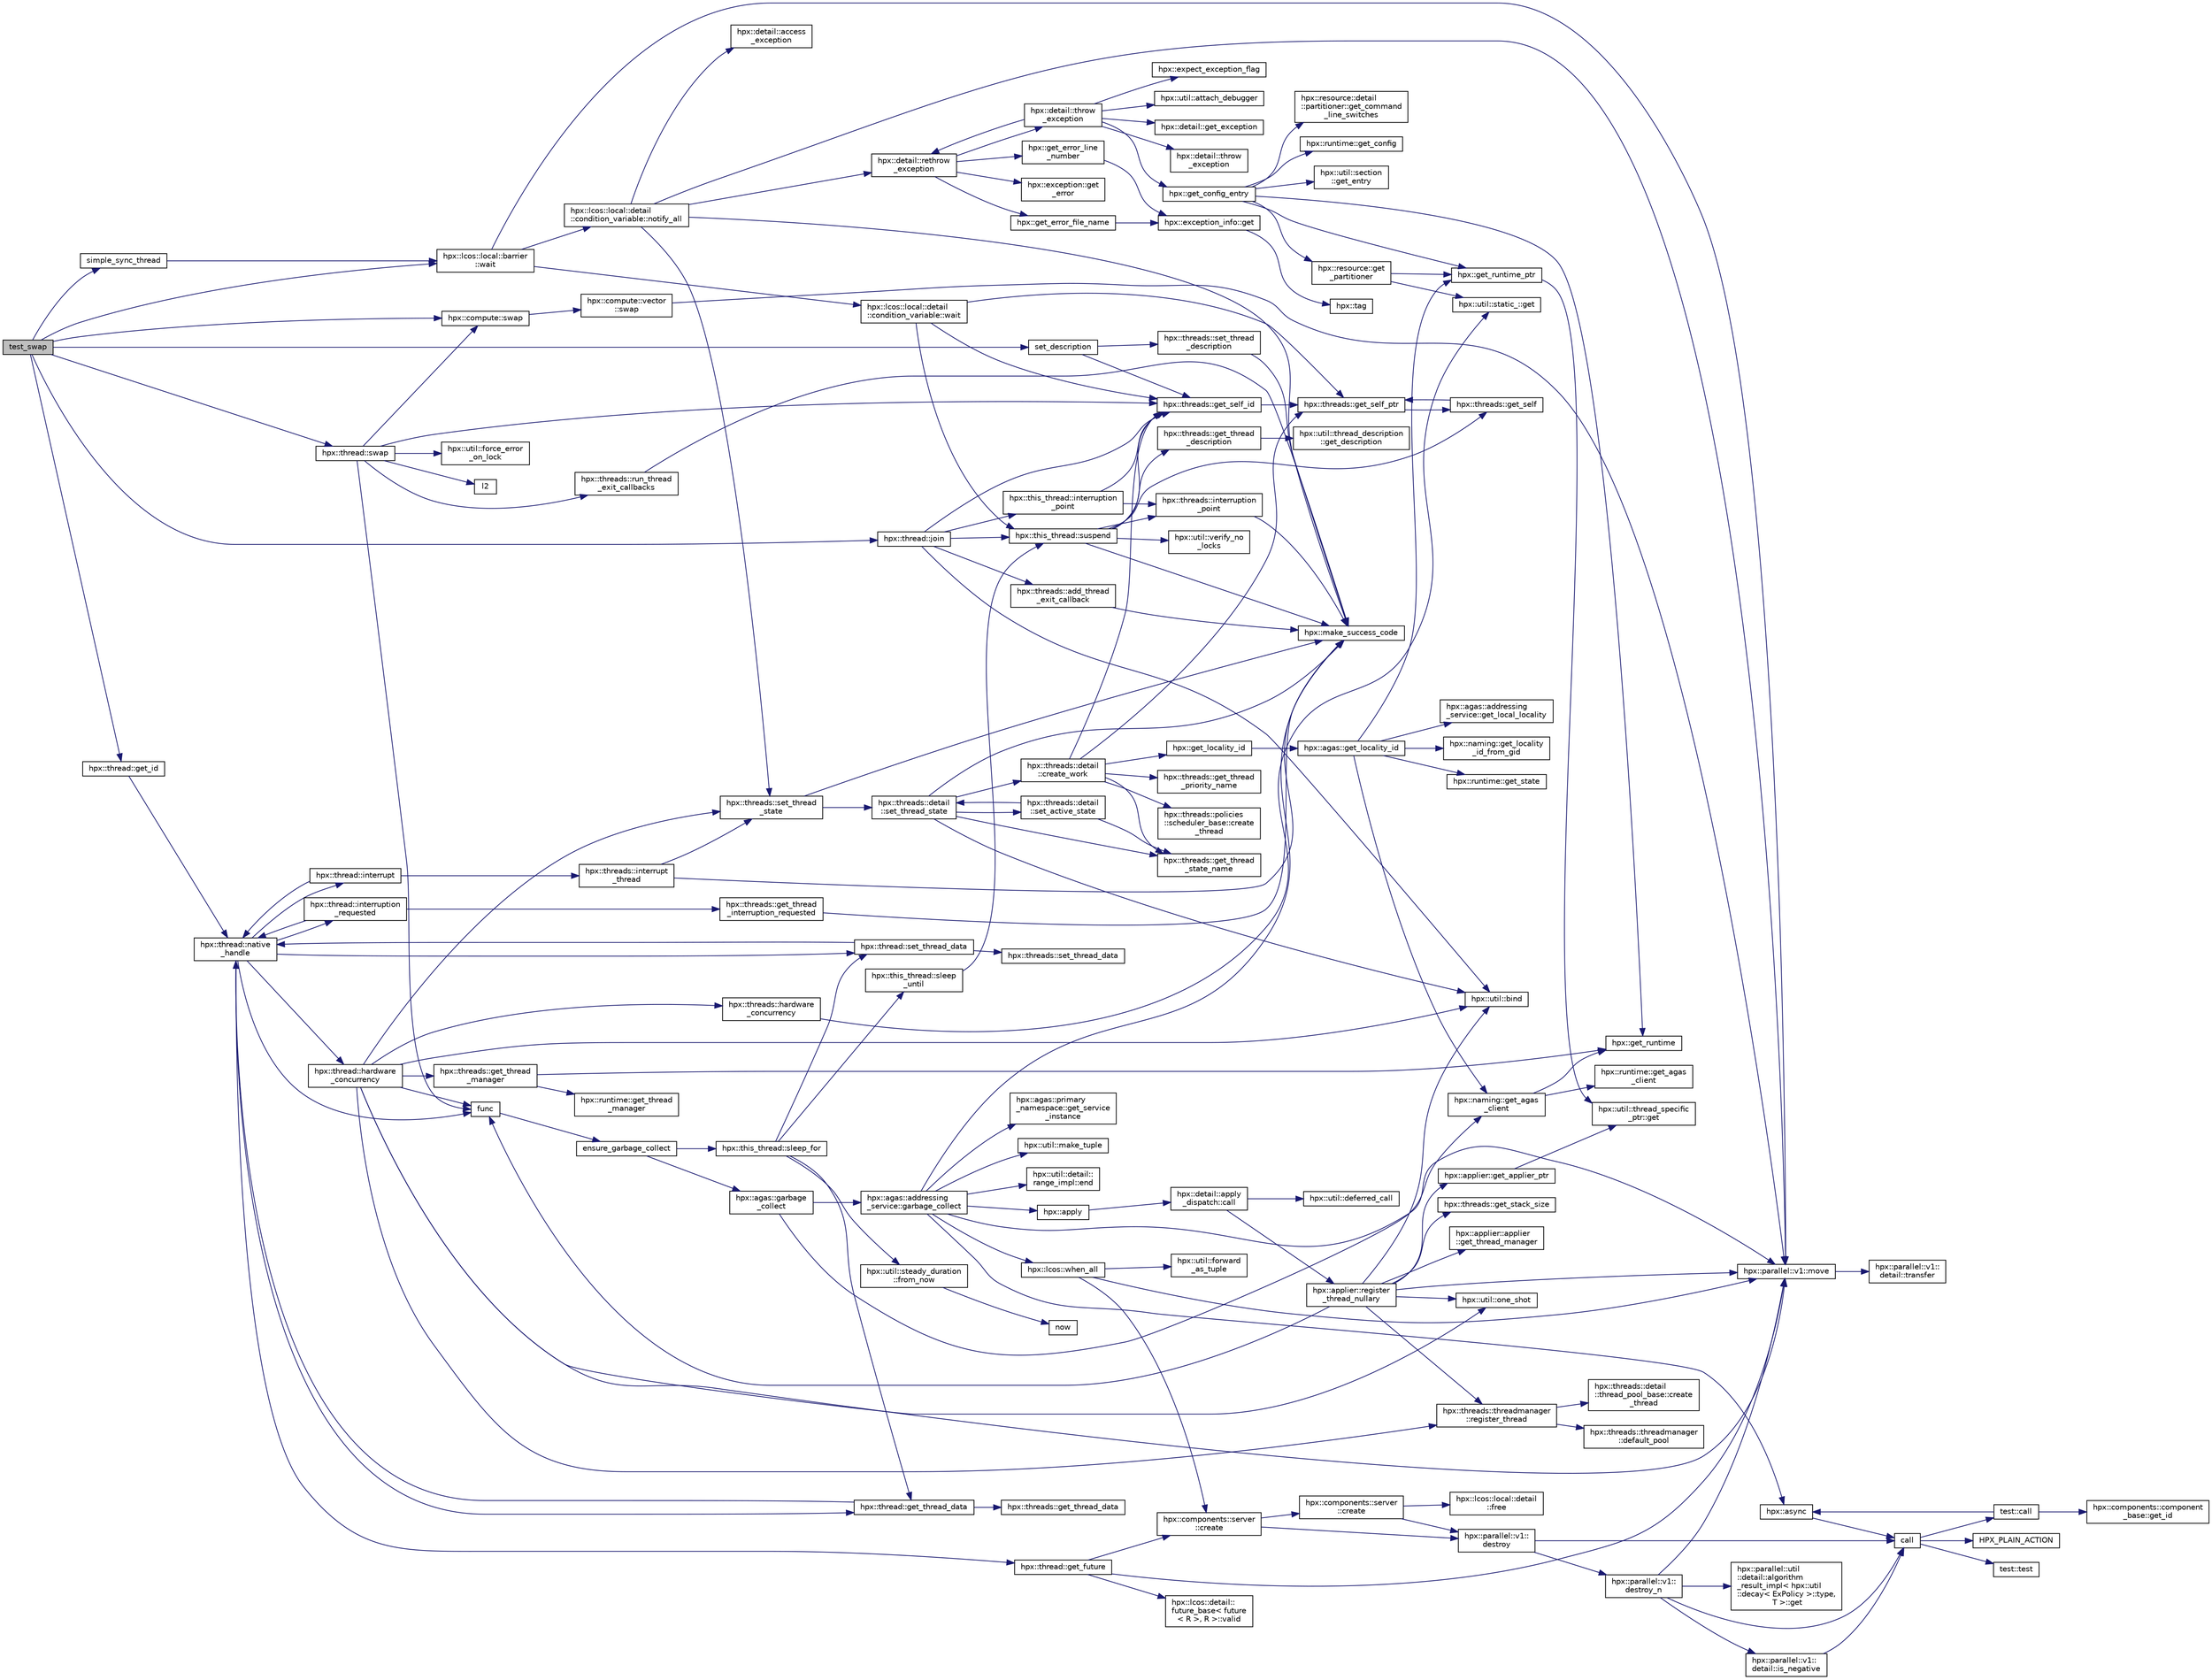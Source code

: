 digraph "test_swap"
{
  edge [fontname="Helvetica",fontsize="10",labelfontname="Helvetica",labelfontsize="10"];
  node [fontname="Helvetica",fontsize="10",shape=record];
  rankdir="LR";
  Node771 [label="test_swap",height=0.2,width=0.4,color="black", fillcolor="grey75", style="filled", fontcolor="black"];
  Node771 -> Node772 [color="midnightblue",fontsize="10",style="solid",fontname="Helvetica"];
  Node772 [label="set_description",height=0.2,width=0.4,color="black", fillcolor="white", style="filled",URL="$d0/d4e/tests_2unit_2threads_2thread_8cpp.html#ad088cfa05bdce71e9521b6792d25c9bb"];
  Node772 -> Node773 [color="midnightblue",fontsize="10",style="solid",fontname="Helvetica"];
  Node773 [label="hpx::threads::set_thread\l_description",height=0.2,width=0.4,color="black", fillcolor="white", style="filled",URL="$d7/d28/namespacehpx_1_1threads.html#a55d8618440b2770d27c9a3b0409cc458"];
  Node773 -> Node774 [color="midnightblue",fontsize="10",style="solid",fontname="Helvetica"];
  Node774 [label="hpx::make_success_code",height=0.2,width=0.4,color="black", fillcolor="white", style="filled",URL="$d8/d83/namespacehpx.html#a0e8512a8f49e2a6c8185061181419d8f",tooltip="Returns error_code(hpx::success, \"success\", mode). "];
  Node772 -> Node775 [color="midnightblue",fontsize="10",style="solid",fontname="Helvetica"];
  Node775 [label="hpx::threads::get_self_id",height=0.2,width=0.4,color="black", fillcolor="white", style="filled",URL="$d7/d28/namespacehpx_1_1threads.html#afafe0f900b9fac3d4ed3c747625c1cfe"];
  Node775 -> Node776 [color="midnightblue",fontsize="10",style="solid",fontname="Helvetica"];
  Node776 [label="hpx::threads::get_self_ptr",height=0.2,width=0.4,color="black", fillcolor="white", style="filled",URL="$d7/d28/namespacehpx_1_1threads.html#a22877ae347ad884cde3a51397dad6c53"];
  Node776 -> Node777 [color="midnightblue",fontsize="10",style="solid",fontname="Helvetica"];
  Node777 [label="hpx::threads::get_self",height=0.2,width=0.4,color="black", fillcolor="white", style="filled",URL="$d7/d28/namespacehpx_1_1threads.html#a07daf4d6d29233f20d66d41ab7b5b8e8"];
  Node777 -> Node776 [color="midnightblue",fontsize="10",style="solid",fontname="Helvetica"];
  Node771 -> Node778 [color="midnightblue",fontsize="10",style="solid",fontname="Helvetica"];
  Node778 [label="simple_sync_thread",height=0.2,width=0.4,color="black", fillcolor="white", style="filled",URL="$d0/d4e/tests_2unit_2threads_2thread_8cpp.html#aafe091deb4ce014ec0d8354ca4219cb3"];
  Node778 -> Node779 [color="midnightblue",fontsize="10",style="solid",fontname="Helvetica"];
  Node779 [label="hpx::lcos::local::barrier\l::wait",height=0.2,width=0.4,color="black", fillcolor="white", style="filled",URL="$da/d43/classhpx_1_1lcos_1_1local_1_1barrier.html#ae3374c182ffd12c9975963139b6f9255"];
  Node779 -> Node780 [color="midnightblue",fontsize="10",style="solid",fontname="Helvetica"];
  Node780 [label="hpx::lcos::local::detail\l::condition_variable::wait",height=0.2,width=0.4,color="black", fillcolor="white", style="filled",URL="$d2/d39/classhpx_1_1lcos_1_1local_1_1detail_1_1condition__variable.html#a50fcaaece7968ab37d3f2e8771afabf9"];
  Node780 -> Node776 [color="midnightblue",fontsize="10",style="solid",fontname="Helvetica"];
  Node780 -> Node775 [color="midnightblue",fontsize="10",style="solid",fontname="Helvetica"];
  Node780 -> Node781 [color="midnightblue",fontsize="10",style="solid",fontname="Helvetica"];
  Node781 [label="hpx::this_thread::suspend",height=0.2,width=0.4,color="black", fillcolor="white", style="filled",URL="$d9/d52/namespacehpx_1_1this__thread.html#aca220026fb3014c0881d129fe31c0073"];
  Node781 -> Node777 [color="midnightblue",fontsize="10",style="solid",fontname="Helvetica"];
  Node781 -> Node775 [color="midnightblue",fontsize="10",style="solid",fontname="Helvetica"];
  Node781 -> Node782 [color="midnightblue",fontsize="10",style="solid",fontname="Helvetica"];
  Node782 [label="hpx::threads::interruption\l_point",height=0.2,width=0.4,color="black", fillcolor="white", style="filled",URL="$d7/d28/namespacehpx_1_1threads.html#ada6ec56a12b050707311d8c628089059"];
  Node782 -> Node774 [color="midnightblue",fontsize="10",style="solid",fontname="Helvetica"];
  Node781 -> Node783 [color="midnightblue",fontsize="10",style="solid",fontname="Helvetica"];
  Node783 [label="hpx::util::verify_no\l_locks",height=0.2,width=0.4,color="black", fillcolor="white", style="filled",URL="$df/dad/namespacehpx_1_1util.html#ae0e1837ee6f09b79b26c2e788d2e9fc9"];
  Node781 -> Node784 [color="midnightblue",fontsize="10",style="solid",fontname="Helvetica"];
  Node784 [label="hpx::threads::get_thread\l_description",height=0.2,width=0.4,color="black", fillcolor="white", style="filled",URL="$d7/d28/namespacehpx_1_1threads.html#a42fc18a7a680f4e8bc633a4b4c956701"];
  Node784 -> Node785 [color="midnightblue",fontsize="10",style="solid",fontname="Helvetica"];
  Node785 [label="hpx::util::thread_description\l::get_description",height=0.2,width=0.4,color="black", fillcolor="white", style="filled",URL="$df/d9e/structhpx_1_1util_1_1thread__description.html#a8c834e14eca6eb228188022577f9f952"];
  Node781 -> Node774 [color="midnightblue",fontsize="10",style="solid",fontname="Helvetica"];
  Node779 -> Node786 [color="midnightblue",fontsize="10",style="solid",fontname="Helvetica"];
  Node786 [label="hpx::lcos::local::detail\l::condition_variable::notify_all",height=0.2,width=0.4,color="black", fillcolor="white", style="filled",URL="$d2/d39/classhpx_1_1lcos_1_1local_1_1detail_1_1condition__variable.html#adb0b4abe6f75aa3fad397b6a556ff1ae"];
  Node786 -> Node787 [color="midnightblue",fontsize="10",style="solid",fontname="Helvetica"];
  Node787 [label="hpx::threads::set_thread\l_state",height=0.2,width=0.4,color="black", fillcolor="white", style="filled",URL="$d7/d28/namespacehpx_1_1threads.html#ac0690ad16ad778bcc79dcd727cc33025",tooltip="Set the thread state of the thread referenced by the thread_id id. "];
  Node787 -> Node774 [color="midnightblue",fontsize="10",style="solid",fontname="Helvetica"];
  Node787 -> Node788 [color="midnightblue",fontsize="10",style="solid",fontname="Helvetica"];
  Node788 [label="hpx::threads::detail\l::set_thread_state",height=0.2,width=0.4,color="black", fillcolor="white", style="filled",URL="$d2/dd1/namespacehpx_1_1threads_1_1detail.html#af85ddc854c4a149bf1738eb1b111b9ab"];
  Node788 -> Node789 [color="midnightblue",fontsize="10",style="solid",fontname="Helvetica"];
  Node789 [label="hpx::threads::get_thread\l_state_name",height=0.2,width=0.4,color="black", fillcolor="white", style="filled",URL="$d7/d28/namespacehpx_1_1threads.html#a26f91ea8d2195f165c033241c5cd11db"];
  Node788 -> Node774 [color="midnightblue",fontsize="10",style="solid",fontname="Helvetica"];
  Node788 -> Node790 [color="midnightblue",fontsize="10",style="solid",fontname="Helvetica"];
  Node790 [label="hpx::util::bind",height=0.2,width=0.4,color="black", fillcolor="white", style="filled",URL="$df/dad/namespacehpx_1_1util.html#ad844caedf82a0173d6909d910c3e48c6"];
  Node788 -> Node791 [color="midnightblue",fontsize="10",style="solid",fontname="Helvetica"];
  Node791 [label="hpx::threads::detail\l::set_active_state",height=0.2,width=0.4,color="black", fillcolor="white", style="filled",URL="$d2/dd1/namespacehpx_1_1threads_1_1detail.html#a45884a5bf04ad66a4f259231a3947e76"];
  Node791 -> Node789 [color="midnightblue",fontsize="10",style="solid",fontname="Helvetica"];
  Node791 -> Node788 [color="midnightblue",fontsize="10",style="solid",fontname="Helvetica"];
  Node788 -> Node792 [color="midnightblue",fontsize="10",style="solid",fontname="Helvetica"];
  Node792 [label="hpx::threads::detail\l::create_work",height=0.2,width=0.4,color="black", fillcolor="white", style="filled",URL="$d2/dd1/namespacehpx_1_1threads_1_1detail.html#ae22384a3c1b1a1940032fad068fb54b1"];
  Node792 -> Node789 [color="midnightblue",fontsize="10",style="solid",fontname="Helvetica"];
  Node792 -> Node793 [color="midnightblue",fontsize="10",style="solid",fontname="Helvetica"];
  Node793 [label="hpx::threads::get_thread\l_priority_name",height=0.2,width=0.4,color="black", fillcolor="white", style="filled",URL="$d7/d28/namespacehpx_1_1threads.html#a9c6b2fec0c1cf5b06ff83ce756ca6d42"];
  Node792 -> Node776 [color="midnightblue",fontsize="10",style="solid",fontname="Helvetica"];
  Node792 -> Node775 [color="midnightblue",fontsize="10",style="solid",fontname="Helvetica"];
  Node792 -> Node794 [color="midnightblue",fontsize="10",style="solid",fontname="Helvetica"];
  Node794 [label="hpx::get_locality_id",height=0.2,width=0.4,color="black", fillcolor="white", style="filled",URL="$d8/d83/namespacehpx.html#a158d7c54a657bb364c1704033010697b",tooltip="Return the number of the locality this function is being called from. "];
  Node794 -> Node795 [color="midnightblue",fontsize="10",style="solid",fontname="Helvetica"];
  Node795 [label="hpx::agas::get_locality_id",height=0.2,width=0.4,color="black", fillcolor="white", style="filled",URL="$dc/d54/namespacehpx_1_1agas.html#a491cc2ddecdf0f1a9129900caa6a4d3e"];
  Node795 -> Node796 [color="midnightblue",fontsize="10",style="solid",fontname="Helvetica"];
  Node796 [label="hpx::get_runtime_ptr",height=0.2,width=0.4,color="black", fillcolor="white", style="filled",URL="$d8/d83/namespacehpx.html#af29daf2bb3e01b4d6495a1742b6cce64"];
  Node796 -> Node797 [color="midnightblue",fontsize="10",style="solid",fontname="Helvetica"];
  Node797 [label="hpx::util::thread_specific\l_ptr::get",height=0.2,width=0.4,color="black", fillcolor="white", style="filled",URL="$d4/d4c/structhpx_1_1util_1_1thread__specific__ptr.html#a3b27d8520710478aa41d1f74206bdba9"];
  Node795 -> Node798 [color="midnightblue",fontsize="10",style="solid",fontname="Helvetica"];
  Node798 [label="hpx::runtime::get_state",height=0.2,width=0.4,color="black", fillcolor="white", style="filled",URL="$d0/d7b/classhpx_1_1runtime.html#ab405f80e060dac95d624520f38b0524c"];
  Node795 -> Node799 [color="midnightblue",fontsize="10",style="solid",fontname="Helvetica"];
  Node799 [label="hpx::naming::get_agas\l_client",height=0.2,width=0.4,color="black", fillcolor="white", style="filled",URL="$d4/dc9/namespacehpx_1_1naming.html#a0408fffd5d34b620712a801b0ae3b032"];
  Node799 -> Node800 [color="midnightblue",fontsize="10",style="solid",fontname="Helvetica"];
  Node800 [label="hpx::get_runtime",height=0.2,width=0.4,color="black", fillcolor="white", style="filled",URL="$d8/d83/namespacehpx.html#aef902cc6c7dd3b9fbadf34d1e850a070"];
  Node799 -> Node801 [color="midnightblue",fontsize="10",style="solid",fontname="Helvetica"];
  Node801 [label="hpx::runtime::get_agas\l_client",height=0.2,width=0.4,color="black", fillcolor="white", style="filled",URL="$d0/d7b/classhpx_1_1runtime.html#aeb5dddd30d6b9861669af8ad44d1a96a"];
  Node795 -> Node802 [color="midnightblue",fontsize="10",style="solid",fontname="Helvetica"];
  Node802 [label="hpx::agas::addressing\l_service::get_local_locality",height=0.2,width=0.4,color="black", fillcolor="white", style="filled",URL="$db/d58/structhpx_1_1agas_1_1addressing__service.html#ab52c19a37c2a7a006c6c15f90ad0539c"];
  Node795 -> Node803 [color="midnightblue",fontsize="10",style="solid",fontname="Helvetica"];
  Node803 [label="hpx::naming::get_locality\l_id_from_gid",height=0.2,width=0.4,color="black", fillcolor="white", style="filled",URL="$d4/dc9/namespacehpx_1_1naming.html#a7fd43037784560bd04fda9b49e33529f"];
  Node792 -> Node804 [color="midnightblue",fontsize="10",style="solid",fontname="Helvetica"];
  Node804 [label="hpx::threads::policies\l::scheduler_base::create\l_thread",height=0.2,width=0.4,color="black", fillcolor="white", style="filled",URL="$dd/d7e/structhpx_1_1threads_1_1policies_1_1scheduler__base.html#ad3b05cd7f363cc8e8410ce368c3794e0"];
  Node786 -> Node805 [color="midnightblue",fontsize="10",style="solid",fontname="Helvetica"];
  Node805 [label="hpx::parallel::v1::move",height=0.2,width=0.4,color="black", fillcolor="white", style="filled",URL="$db/db9/namespacehpx_1_1parallel_1_1v1.html#aa7c4ede081ce786c9d1eb1adff495cfc"];
  Node805 -> Node806 [color="midnightblue",fontsize="10",style="solid",fontname="Helvetica"];
  Node806 [label="hpx::parallel::v1::\ldetail::transfer",height=0.2,width=0.4,color="black", fillcolor="white", style="filled",URL="$d2/ddd/namespacehpx_1_1parallel_1_1v1_1_1detail.html#ab1b56a05e1885ca7cc7ffa1804dd2f3c"];
  Node786 -> Node807 [color="midnightblue",fontsize="10",style="solid",fontname="Helvetica"];
  Node807 [label="hpx::detail::rethrow\l_exception",height=0.2,width=0.4,color="black", fillcolor="white", style="filled",URL="$d5/dbe/namespacehpx_1_1detail.html#aee8c9834a58f5c303ab3458b3b47d557"];
  Node807 -> Node808 [color="midnightblue",fontsize="10",style="solid",fontname="Helvetica"];
  Node808 [label="hpx::detail::throw\l_exception",height=0.2,width=0.4,color="black", fillcolor="white", style="filled",URL="$d5/dbe/namespacehpx_1_1detail.html#a6366f24c7da7fddd56679cb4f108689d"];
  Node808 -> Node809 [color="midnightblue",fontsize="10",style="solid",fontname="Helvetica"];
  Node809 [label="hpx::expect_exception_flag",height=0.2,width=0.4,color="black", fillcolor="white", style="filled",URL="$d8/d83/namespacehpx.html#ab67c753a0a830fd90332e88a18377f90"];
  Node808 -> Node810 [color="midnightblue",fontsize="10",style="solid",fontname="Helvetica"];
  Node810 [label="hpx::get_config_entry",height=0.2,width=0.4,color="black", fillcolor="white", style="filled",URL="$d8/d83/namespacehpx.html#a097240e6744bc8905f708932da401835",tooltip="Retrieve the string value of a configuration entry given by key. "];
  Node810 -> Node796 [color="midnightblue",fontsize="10",style="solid",fontname="Helvetica"];
  Node810 -> Node800 [color="midnightblue",fontsize="10",style="solid",fontname="Helvetica"];
  Node810 -> Node811 [color="midnightblue",fontsize="10",style="solid",fontname="Helvetica"];
  Node811 [label="hpx::runtime::get_config",height=0.2,width=0.4,color="black", fillcolor="white", style="filled",URL="$d0/d7b/classhpx_1_1runtime.html#a0bfe0241e54b1fe1dd4ec181d944de43",tooltip="access configuration information "];
  Node810 -> Node812 [color="midnightblue",fontsize="10",style="solid",fontname="Helvetica"];
  Node812 [label="hpx::util::section\l::get_entry",height=0.2,width=0.4,color="black", fillcolor="white", style="filled",URL="$dd/de4/classhpx_1_1util_1_1section.html#a02ac2ca2a4490347405dec03df46af88"];
  Node810 -> Node813 [color="midnightblue",fontsize="10",style="solid",fontname="Helvetica"];
  Node813 [label="hpx::resource::get\l_partitioner",height=0.2,width=0.4,color="black", fillcolor="white", style="filled",URL="$dd/da5/namespacehpx_1_1resource.html#af91354c369d9a22a00581d6b6da7d0ee"];
  Node813 -> Node814 [color="midnightblue",fontsize="10",style="solid",fontname="Helvetica"];
  Node814 [label="hpx::util::static_::get",height=0.2,width=0.4,color="black", fillcolor="white", style="filled",URL="$d3/dbb/structhpx_1_1util_1_1static__.html#a2967c633948a3bf17a3b5405ef5a8318"];
  Node813 -> Node796 [color="midnightblue",fontsize="10",style="solid",fontname="Helvetica"];
  Node810 -> Node815 [color="midnightblue",fontsize="10",style="solid",fontname="Helvetica"];
  Node815 [label="hpx::resource::detail\l::partitioner::get_command\l_line_switches",height=0.2,width=0.4,color="black", fillcolor="white", style="filled",URL="$d0/dab/classhpx_1_1resource_1_1detail_1_1partitioner.html#a16fe01dd59b2c89bd556788b5713522e"];
  Node808 -> Node816 [color="midnightblue",fontsize="10",style="solid",fontname="Helvetica"];
  Node816 [label="hpx::util::attach_debugger",height=0.2,width=0.4,color="black", fillcolor="white", style="filled",URL="$df/dad/namespacehpx_1_1util.html#a4d53a5f5c04d022a87d71b19af5d14f3"];
  Node808 -> Node807 [color="midnightblue",fontsize="10",style="solid",fontname="Helvetica"];
  Node808 -> Node817 [color="midnightblue",fontsize="10",style="solid",fontname="Helvetica"];
  Node817 [label="hpx::detail::get_exception",height=0.2,width=0.4,color="black", fillcolor="white", style="filled",URL="$d5/dbe/namespacehpx_1_1detail.html#aeddff6225bf1465af33dd657d550796b"];
  Node808 -> Node818 [color="midnightblue",fontsize="10",style="solid",fontname="Helvetica"];
  Node818 [label="hpx::detail::throw\l_exception",height=0.2,width=0.4,color="black", fillcolor="white", style="filled",URL="$d5/dbe/namespacehpx_1_1detail.html#a2ae7ed92c53dbd2adaa2ae33d3433370"];
  Node807 -> Node819 [color="midnightblue",fontsize="10",style="solid",fontname="Helvetica"];
  Node819 [label="hpx::exception::get\l_error",height=0.2,width=0.4,color="black", fillcolor="white", style="filled",URL="$de/d25/classhpx_1_1exception.html#a427fc21f422d4a796cf7e8f7b74c1fe1"];
  Node807 -> Node820 [color="midnightblue",fontsize="10",style="solid",fontname="Helvetica"];
  Node820 [label="hpx::get_error_file_name",height=0.2,width=0.4,color="black", fillcolor="white", style="filled",URL="$d8/d83/namespacehpx.html#a0af92c8ff70bbc40c078ef06a2ff4647",tooltip="Return the (source code) file name of the function from which the exception was thrown. "];
  Node820 -> Node821 [color="midnightblue",fontsize="10",style="solid",fontname="Helvetica"];
  Node821 [label="hpx::exception_info::get",height=0.2,width=0.4,color="black", fillcolor="white", style="filled",URL="$d9/dd9/classhpx_1_1exception__info.html#a5185a3dd356feafdff056cc4004d15b4"];
  Node821 -> Node822 [color="midnightblue",fontsize="10",style="solid",fontname="Helvetica"];
  Node822 [label="hpx::tag",height=0.2,width=0.4,color="black", fillcolor="white", style="filled",URL="$d8/d83/namespacehpx.html#ab8a2c6d15512607b77dc35c2cbffbd24"];
  Node807 -> Node823 [color="midnightblue",fontsize="10",style="solid",fontname="Helvetica"];
  Node823 [label="hpx::get_error_line\l_number",height=0.2,width=0.4,color="black", fillcolor="white", style="filled",URL="$d8/d83/namespacehpx.html#ae0112fceccd5a51798ed81d88906468e",tooltip="Return the line number in the (source code) file of the function from which the exception was thrown..."];
  Node823 -> Node821 [color="midnightblue",fontsize="10",style="solid",fontname="Helvetica"];
  Node786 -> Node824 [color="midnightblue",fontsize="10",style="solid",fontname="Helvetica"];
  Node824 [label="hpx::detail::access\l_exception",height=0.2,width=0.4,color="black", fillcolor="white", style="filled",URL="$d5/dbe/namespacehpx_1_1detail.html#ad5b3b2c9c75cdd2d75f4473c03230643"];
  Node786 -> Node774 [color="midnightblue",fontsize="10",style="solid",fontname="Helvetica"];
  Node779 -> Node805 [color="midnightblue",fontsize="10",style="solid",fontname="Helvetica"];
  Node771 -> Node779 [color="midnightblue",fontsize="10",style="solid",fontname="Helvetica"];
  Node771 -> Node825 [color="midnightblue",fontsize="10",style="solid",fontname="Helvetica"];
  Node825 [label="hpx::thread::get_id",height=0.2,width=0.4,color="black", fillcolor="white", style="filled",URL="$de/d9b/classhpx_1_1thread.html#aec031f492a39c521c2c78e0cd47c4ed8"];
  Node825 -> Node826 [color="midnightblue",fontsize="10",style="solid",fontname="Helvetica"];
  Node826 [label="hpx::thread::native\l_handle",height=0.2,width=0.4,color="black", fillcolor="white", style="filled",URL="$de/d9b/classhpx_1_1thread.html#acf48190d264ab64c1c4ec99d0b421b5a"];
  Node826 -> Node827 [color="midnightblue",fontsize="10",style="solid",fontname="Helvetica"];
  Node827 [label="hpx::thread::hardware\l_concurrency",height=0.2,width=0.4,color="black", fillcolor="white", style="filled",URL="$de/d9b/classhpx_1_1thread.html#a8e4fff210e02485ba493bc3a2a956c03"];
  Node827 -> Node828 [color="midnightblue",fontsize="10",style="solid",fontname="Helvetica"];
  Node828 [label="hpx::threads::hardware\l_concurrency",height=0.2,width=0.4,color="black", fillcolor="white", style="filled",URL="$d7/d28/namespacehpx_1_1threads.html#aa8752a235478d2ad7b5ac467b63ab527"];
  Node828 -> Node814 [color="midnightblue",fontsize="10",style="solid",fontname="Helvetica"];
  Node827 -> Node829 [color="midnightblue",fontsize="10",style="solid",fontname="Helvetica"];
  Node829 [label="func",height=0.2,width=0.4,color="black", fillcolor="white", style="filled",URL="$d8/dfd/id__type__ref__counting__1032_8cpp.html#ab811b86ea5107ffb3351fcaa29d2c652"];
  Node829 -> Node830 [color="midnightblue",fontsize="10",style="solid",fontname="Helvetica"];
  Node830 [label="ensure_garbage_collect",height=0.2,width=0.4,color="black", fillcolor="white", style="filled",URL="$d8/dfd/id__type__ref__counting__1032_8cpp.html#a5264b94bf7c262ac0e521fb290d476d5"];
  Node830 -> Node831 [color="midnightblue",fontsize="10",style="solid",fontname="Helvetica"];
  Node831 [label="hpx::this_thread::sleep_for",height=0.2,width=0.4,color="black", fillcolor="white", style="filled",URL="$d9/d52/namespacehpx_1_1this__thread.html#afc042a5a5fa52eef2d1d177a343435cf"];
  Node831 -> Node832 [color="midnightblue",fontsize="10",style="solid",fontname="Helvetica"];
  Node832 [label="hpx::this_thread::sleep\l_until",height=0.2,width=0.4,color="black", fillcolor="white", style="filled",URL="$d9/d52/namespacehpx_1_1this__thread.html#ae12a853980115b23ff0ab8ca06622658"];
  Node832 -> Node781 [color="midnightblue",fontsize="10",style="solid",fontname="Helvetica"];
  Node831 -> Node833 [color="midnightblue",fontsize="10",style="solid",fontname="Helvetica"];
  Node833 [label="hpx::util::steady_duration\l::from_now",height=0.2,width=0.4,color="black", fillcolor="white", style="filled",URL="$d9/d4f/classhpx_1_1util_1_1steady__duration.html#a0132206d767cd0f7395507b40111a153"];
  Node833 -> Node834 [color="midnightblue",fontsize="10",style="solid",fontname="Helvetica"];
  Node834 [label="now",height=0.2,width=0.4,color="black", fillcolor="white", style="filled",URL="$de/db3/1d__stencil__1__omp_8cpp.html#a89e9667753dccfac455bd37a7a3a7b16"];
  Node831 -> Node835 [color="midnightblue",fontsize="10",style="solid",fontname="Helvetica"];
  Node835 [label="hpx::thread::get_thread_data",height=0.2,width=0.4,color="black", fillcolor="white", style="filled",URL="$de/d9b/classhpx_1_1thread.html#a4535ef82cec3b953d2c941d20e3e3904"];
  Node835 -> Node836 [color="midnightblue",fontsize="10",style="solid",fontname="Helvetica"];
  Node836 [label="hpx::threads::get_thread_data",height=0.2,width=0.4,color="black", fillcolor="white", style="filled",URL="$d7/d28/namespacehpx_1_1threads.html#a8737931ff6303807225f735b2b384ae4"];
  Node835 -> Node826 [color="midnightblue",fontsize="10",style="solid",fontname="Helvetica"];
  Node831 -> Node837 [color="midnightblue",fontsize="10",style="solid",fontname="Helvetica"];
  Node837 [label="hpx::thread::set_thread_data",height=0.2,width=0.4,color="black", fillcolor="white", style="filled",URL="$de/d9b/classhpx_1_1thread.html#a7317a3cf5251f3b33c990449570d4cea"];
  Node837 -> Node838 [color="midnightblue",fontsize="10",style="solid",fontname="Helvetica"];
  Node838 [label="hpx::threads::set_thread_data",height=0.2,width=0.4,color="black", fillcolor="white", style="filled",URL="$d7/d28/namespacehpx_1_1threads.html#a00a625acc149fce3ae38e4340454acf7"];
  Node837 -> Node826 [color="midnightblue",fontsize="10",style="solid",fontname="Helvetica"];
  Node830 -> Node839 [color="midnightblue",fontsize="10",style="solid",fontname="Helvetica"];
  Node839 [label="hpx::agas::garbage\l_collect",height=0.2,width=0.4,color="black", fillcolor="white", style="filled",URL="$dc/d54/namespacehpx_1_1agas.html#a951337adc4f9bd6df00a50737468e911"];
  Node839 -> Node799 [color="midnightblue",fontsize="10",style="solid",fontname="Helvetica"];
  Node839 -> Node840 [color="midnightblue",fontsize="10",style="solid",fontname="Helvetica"];
  Node840 [label="hpx::agas::addressing\l_service::garbage_collect",height=0.2,width=0.4,color="black", fillcolor="white", style="filled",URL="$db/d58/structhpx_1_1agas_1_1addressing__service.html#a87dcae0eacf6e62d5103ebf516d86f63"];
  Node840 -> Node774 [color="midnightblue",fontsize="10",style="solid",fontname="Helvetica"];
  Node840 -> Node841 [color="midnightblue",fontsize="10",style="solid",fontname="Helvetica"];
  Node841 [label="hpx::agas::primary\l_namespace::get_service\l_instance",height=0.2,width=0.4,color="black", fillcolor="white", style="filled",URL="$d1/d43/structhpx_1_1agas_1_1primary__namespace.html#a7630ff0f30ff8c23b13b4672c5350e2e"];
  Node840 -> Node842 [color="midnightblue",fontsize="10",style="solid",fontname="Helvetica"];
  Node842 [label="hpx::util::make_tuple",height=0.2,width=0.4,color="black", fillcolor="white", style="filled",URL="$df/dad/namespacehpx_1_1util.html#a06fa74211a987d208e013f400a9f5328"];
  Node840 -> Node843 [color="midnightblue",fontsize="10",style="solid",fontname="Helvetica"];
  Node843 [label="hpx::util::detail::\lrange_impl::end",height=0.2,width=0.4,color="black", fillcolor="white", style="filled",URL="$d4/d4a/namespacehpx_1_1util_1_1detail_1_1range__impl.html#afb2ea48b0902f52ee4d8b764807b4316"];
  Node840 -> Node844 [color="midnightblue",fontsize="10",style="solid",fontname="Helvetica"];
  Node844 [label="hpx::apply",height=0.2,width=0.4,color="black", fillcolor="white", style="filled",URL="$d8/d83/namespacehpx.html#aa87762f0db0731d385f3fdfdb25d59fc"];
  Node844 -> Node845 [color="midnightblue",fontsize="10",style="solid",fontname="Helvetica"];
  Node845 [label="hpx::detail::apply\l_dispatch::call",height=0.2,width=0.4,color="black", fillcolor="white", style="filled",URL="$db/de8/structhpx_1_1detail_1_1apply__dispatch.html#a0755fab16d281e74bcff0f8045be9459"];
  Node845 -> Node846 [color="midnightblue",fontsize="10",style="solid",fontname="Helvetica"];
  Node846 [label="hpx::applier::register\l_thread_nullary",height=0.2,width=0.4,color="black", fillcolor="white", style="filled",URL="$d8/dcb/namespacehpx_1_1applier.html#a401cd1145927e58d74d1eb52aaccd936"];
  Node846 -> Node847 [color="midnightblue",fontsize="10",style="solid",fontname="Helvetica"];
  Node847 [label="hpx::applier::get_applier_ptr",height=0.2,width=0.4,color="black", fillcolor="white", style="filled",URL="$d8/dcb/namespacehpx_1_1applier.html#a617483cf2b77ad3a0aa428ade7b35299"];
  Node847 -> Node797 [color="midnightblue",fontsize="10",style="solid",fontname="Helvetica"];
  Node846 -> Node829 [color="midnightblue",fontsize="10",style="solid",fontname="Helvetica"];
  Node846 -> Node790 [color="midnightblue",fontsize="10",style="solid",fontname="Helvetica"];
  Node846 -> Node848 [color="midnightblue",fontsize="10",style="solid",fontname="Helvetica"];
  Node848 [label="hpx::util::one_shot",height=0.2,width=0.4,color="black", fillcolor="white", style="filled",URL="$df/dad/namespacehpx_1_1util.html#a273e61be42a72415291e0ec0a4f28c7a"];
  Node846 -> Node805 [color="midnightblue",fontsize="10",style="solid",fontname="Helvetica"];
  Node846 -> Node849 [color="midnightblue",fontsize="10",style="solid",fontname="Helvetica"];
  Node849 [label="hpx::threads::get_stack_size",height=0.2,width=0.4,color="black", fillcolor="white", style="filled",URL="$d7/d28/namespacehpx_1_1threads.html#af597241b3c2785150be206737ca04aa6",tooltip="The get_stack_size function is part of the thread related API. It. "];
  Node846 -> Node850 [color="midnightblue",fontsize="10",style="solid",fontname="Helvetica"];
  Node850 [label="hpx::applier::applier\l::get_thread_manager",height=0.2,width=0.4,color="black", fillcolor="white", style="filled",URL="$da/dcb/classhpx_1_1applier_1_1applier.html#acc36d583973701e573be39da97bba866",tooltip="Access the thread-manager instance associated with this applier. "];
  Node846 -> Node851 [color="midnightblue",fontsize="10",style="solid",fontname="Helvetica"];
  Node851 [label="hpx::threads::threadmanager\l::register_thread",height=0.2,width=0.4,color="black", fillcolor="white", style="filled",URL="$d5/daa/classhpx_1_1threads_1_1threadmanager.html#a7f79c7578e08a60ca45eb276ce8133d8"];
  Node851 -> Node852 [color="midnightblue",fontsize="10",style="solid",fontname="Helvetica"];
  Node852 [label="hpx::threads::threadmanager\l::default_pool",height=0.2,width=0.4,color="black", fillcolor="white", style="filled",URL="$d5/daa/classhpx_1_1threads_1_1threadmanager.html#a851f067d03b5dd1c5e6a9a6a841e05df"];
  Node851 -> Node853 [color="midnightblue",fontsize="10",style="solid",fontname="Helvetica"];
  Node853 [label="hpx::threads::detail\l::thread_pool_base::create\l_thread",height=0.2,width=0.4,color="black", fillcolor="white", style="filled",URL="$de/dae/classhpx_1_1threads_1_1detail_1_1thread__pool__base.html#ad35d3779eef6f4528e62a26d71b34b34"];
  Node845 -> Node854 [color="midnightblue",fontsize="10",style="solid",fontname="Helvetica"];
  Node854 [label="hpx::util::deferred_call",height=0.2,width=0.4,color="black", fillcolor="white", style="filled",URL="$df/dad/namespacehpx_1_1util.html#acdded623c658a7a3436f7e76bc9d881c"];
  Node840 -> Node805 [color="midnightblue",fontsize="10",style="solid",fontname="Helvetica"];
  Node840 -> Node855 [color="midnightblue",fontsize="10",style="solid",fontname="Helvetica"];
  Node855 [label="hpx::async",height=0.2,width=0.4,color="black", fillcolor="white", style="filled",URL="$d8/d83/namespacehpx.html#acb7d8e37b73b823956ce144f9a57eaa4"];
  Node855 -> Node856 [color="midnightblue",fontsize="10",style="solid",fontname="Helvetica"];
  Node856 [label="call",height=0.2,width=0.4,color="black", fillcolor="white", style="filled",URL="$d2/d67/promise__1620_8cpp.html#a58357f0b82bc761e1d0b9091ed563a70"];
  Node856 -> Node857 [color="midnightblue",fontsize="10",style="solid",fontname="Helvetica"];
  Node857 [label="test::test",height=0.2,width=0.4,color="black", fillcolor="white", style="filled",URL="$d8/d89/structtest.html#ab42d5ece712d716b04cb3f686f297a26"];
  Node856 -> Node858 [color="midnightblue",fontsize="10",style="solid",fontname="Helvetica"];
  Node858 [label="HPX_PLAIN_ACTION",height=0.2,width=0.4,color="black", fillcolor="white", style="filled",URL="$d2/d67/promise__1620_8cpp.html#ab96aab827a4b1fcaf66cfe0ba83fef23"];
  Node856 -> Node859 [color="midnightblue",fontsize="10",style="solid",fontname="Helvetica"];
  Node859 [label="test::call",height=0.2,width=0.4,color="black", fillcolor="white", style="filled",URL="$d8/d89/structtest.html#aeb29e7ed6518b9426ccf1344c52620ae"];
  Node859 -> Node855 [color="midnightblue",fontsize="10",style="solid",fontname="Helvetica"];
  Node859 -> Node860 [color="midnightblue",fontsize="10",style="solid",fontname="Helvetica"];
  Node860 [label="hpx::components::component\l_base::get_id",height=0.2,width=0.4,color="black", fillcolor="white", style="filled",URL="$d2/de6/classhpx_1_1components_1_1component__base.html#a4c8fd93514039bdf01c48d66d82b19cd"];
  Node840 -> Node861 [color="midnightblue",fontsize="10",style="solid",fontname="Helvetica"];
  Node861 [label="hpx::lcos::when_all",height=0.2,width=0.4,color="black", fillcolor="white", style="filled",URL="$d2/dc9/namespacehpx_1_1lcos.html#a1a6fb024d8690923fb185d5aee204d54"];
  Node861 -> Node862 [color="midnightblue",fontsize="10",style="solid",fontname="Helvetica"];
  Node862 [label="hpx::util::forward\l_as_tuple",height=0.2,width=0.4,color="black", fillcolor="white", style="filled",URL="$df/dad/namespacehpx_1_1util.html#ab7c31e3f24c3302a4f67b6735a6fa597"];
  Node861 -> Node805 [color="midnightblue",fontsize="10",style="solid",fontname="Helvetica"];
  Node861 -> Node863 [color="midnightblue",fontsize="10",style="solid",fontname="Helvetica"];
  Node863 [label="hpx::components::server\l::create",height=0.2,width=0.4,color="black", fillcolor="white", style="filled",URL="$d2/da2/namespacehpx_1_1components_1_1server.html#ac776c89f3d68ceb910e8cee9fa937ab4",tooltip="Create arrays of components using their default constructor. "];
  Node863 -> Node864 [color="midnightblue",fontsize="10",style="solid",fontname="Helvetica"];
  Node864 [label="hpx::components::server\l::create",height=0.2,width=0.4,color="black", fillcolor="white", style="filled",URL="$d2/da2/namespacehpx_1_1components_1_1server.html#a77d26de181c97b444565e230577981bd"];
  Node864 -> Node865 [color="midnightblue",fontsize="10",style="solid",fontname="Helvetica"];
  Node865 [label="hpx::lcos::local::detail\l::free",height=0.2,width=0.4,color="black", fillcolor="white", style="filled",URL="$d4/dcb/namespacehpx_1_1lcos_1_1local_1_1detail.html#a55a940f019734e9bb045dc123cd80e48"];
  Node864 -> Node866 [color="midnightblue",fontsize="10",style="solid",fontname="Helvetica"];
  Node866 [label="hpx::parallel::v1::\ldestroy",height=0.2,width=0.4,color="black", fillcolor="white", style="filled",URL="$db/db9/namespacehpx_1_1parallel_1_1v1.html#acf303558375048e8a7cc9a2c2e09477f"];
  Node866 -> Node856 [color="midnightblue",fontsize="10",style="solid",fontname="Helvetica"];
  Node866 -> Node867 [color="midnightblue",fontsize="10",style="solid",fontname="Helvetica"];
  Node867 [label="hpx::parallel::v1::\ldestroy_n",height=0.2,width=0.4,color="black", fillcolor="white", style="filled",URL="$db/db9/namespacehpx_1_1parallel_1_1v1.html#a71d0691132a300690163f5636bcd5bd3"];
  Node867 -> Node868 [color="midnightblue",fontsize="10",style="solid",fontname="Helvetica"];
  Node868 [label="hpx::parallel::v1::\ldetail::is_negative",height=0.2,width=0.4,color="black", fillcolor="white", style="filled",URL="$d2/ddd/namespacehpx_1_1parallel_1_1v1_1_1detail.html#adf2e40fc4b20ad0fd442ee3118a4d527"];
  Node868 -> Node856 [color="midnightblue",fontsize="10",style="solid",fontname="Helvetica"];
  Node867 -> Node869 [color="midnightblue",fontsize="10",style="solid",fontname="Helvetica"];
  Node869 [label="hpx::parallel::util\l::detail::algorithm\l_result_impl\< hpx::util\l::decay\< ExPolicy \>::type,\l T \>::get",height=0.2,width=0.4,color="black", fillcolor="white", style="filled",URL="$d2/d42/structhpx_1_1parallel_1_1util_1_1detail_1_1algorithm__result__impl.html#ab5b051e8ec74eff5e0e62fd63f5d377e"];
  Node867 -> Node805 [color="midnightblue",fontsize="10",style="solid",fontname="Helvetica"];
  Node867 -> Node856 [color="midnightblue",fontsize="10",style="solid",fontname="Helvetica"];
  Node863 -> Node866 [color="midnightblue",fontsize="10",style="solid",fontname="Helvetica"];
  Node827 -> Node790 [color="midnightblue",fontsize="10",style="solid",fontname="Helvetica"];
  Node827 -> Node848 [color="midnightblue",fontsize="10",style="solid",fontname="Helvetica"];
  Node827 -> Node805 [color="midnightblue",fontsize="10",style="solid",fontname="Helvetica"];
  Node827 -> Node870 [color="midnightblue",fontsize="10",style="solid",fontname="Helvetica"];
  Node870 [label="hpx::threads::get_thread\l_manager",height=0.2,width=0.4,color="black", fillcolor="white", style="filled",URL="$d7/d28/namespacehpx_1_1threads.html#a076973c3a53beadde7d967e22c4f6cce"];
  Node870 -> Node800 [color="midnightblue",fontsize="10",style="solid",fontname="Helvetica"];
  Node870 -> Node871 [color="midnightblue",fontsize="10",style="solid",fontname="Helvetica"];
  Node871 [label="hpx::runtime::get_thread\l_manager",height=0.2,width=0.4,color="black", fillcolor="white", style="filled",URL="$d0/d7b/classhpx_1_1runtime.html#a865b12d57fcd44a8d3dda3e35414f563"];
  Node827 -> Node851 [color="midnightblue",fontsize="10",style="solid",fontname="Helvetica"];
  Node827 -> Node787 [color="midnightblue",fontsize="10",style="solid",fontname="Helvetica"];
  Node826 -> Node872 [color="midnightblue",fontsize="10",style="solid",fontname="Helvetica"];
  Node872 [label="hpx::thread::interrupt",height=0.2,width=0.4,color="black", fillcolor="white", style="filled",URL="$de/d9b/classhpx_1_1thread.html#ac34d0d033aa743c476a79dbc2e1a8a39"];
  Node872 -> Node873 [color="midnightblue",fontsize="10",style="solid",fontname="Helvetica"];
  Node873 [label="hpx::threads::interrupt\l_thread",height=0.2,width=0.4,color="black", fillcolor="white", style="filled",URL="$d7/d28/namespacehpx_1_1threads.html#a6bdda1a2aab61b9b13d274b5155d7e73"];
  Node873 -> Node774 [color="midnightblue",fontsize="10",style="solid",fontname="Helvetica"];
  Node873 -> Node787 [color="midnightblue",fontsize="10",style="solid",fontname="Helvetica"];
  Node872 -> Node826 [color="midnightblue",fontsize="10",style="solid",fontname="Helvetica"];
  Node826 -> Node874 [color="midnightblue",fontsize="10",style="solid",fontname="Helvetica"];
  Node874 [label="hpx::thread::interruption\l_requested",height=0.2,width=0.4,color="black", fillcolor="white", style="filled",URL="$de/d9b/classhpx_1_1thread.html#a33276bb4c20bbb0b1978944e18ef71b8"];
  Node874 -> Node875 [color="midnightblue",fontsize="10",style="solid",fontname="Helvetica"];
  Node875 [label="hpx::threads::get_thread\l_interruption_requested",height=0.2,width=0.4,color="black", fillcolor="white", style="filled",URL="$d7/d28/namespacehpx_1_1threads.html#ae64a7fdb8b5c8bac7be0c8282672a03b"];
  Node875 -> Node774 [color="midnightblue",fontsize="10",style="solid",fontname="Helvetica"];
  Node874 -> Node826 [color="midnightblue",fontsize="10",style="solid",fontname="Helvetica"];
  Node826 -> Node876 [color="midnightblue",fontsize="10",style="solid",fontname="Helvetica"];
  Node876 [label="hpx::thread::get_future",height=0.2,width=0.4,color="black", fillcolor="white", style="filled",URL="$de/d9b/classhpx_1_1thread.html#a87fdb0d8da826366fc190ed224900a64"];
  Node876 -> Node877 [color="midnightblue",fontsize="10",style="solid",fontname="Helvetica"];
  Node877 [label="hpx::lcos::detail::\lfuture_base\< future\l\< R \>, R \>::valid",height=0.2,width=0.4,color="black", fillcolor="white", style="filled",URL="$d5/dd7/classhpx_1_1lcos_1_1detail_1_1future__base.html#aaf7beb7374815614363033bd96573e75"];
  Node876 -> Node863 [color="midnightblue",fontsize="10",style="solid",fontname="Helvetica"];
  Node876 -> Node805 [color="midnightblue",fontsize="10",style="solid",fontname="Helvetica"];
  Node826 -> Node835 [color="midnightblue",fontsize="10",style="solid",fontname="Helvetica"];
  Node826 -> Node837 [color="midnightblue",fontsize="10",style="solid",fontname="Helvetica"];
  Node826 -> Node829 [color="midnightblue",fontsize="10",style="solid",fontname="Helvetica"];
  Node771 -> Node878 [color="midnightblue",fontsize="10",style="solid",fontname="Helvetica"];
  Node878 [label="hpx::thread::swap",height=0.2,width=0.4,color="black", fillcolor="white", style="filled",URL="$de/d9b/classhpx_1_1thread.html#a6926e6415397708fa7c316689742d92b"];
  Node878 -> Node879 [color="midnightblue",fontsize="10",style="solid",fontname="Helvetica"];
  Node879 [label="l2",height=0.2,width=0.4,color="black", fillcolor="white", style="filled",URL="$d3/d68/examples_2quickstart_2composable__guard_8cpp.html#ab5915d49dbac840287eda1fda3e0a0c8"];
  Node878 -> Node880 [color="midnightblue",fontsize="10",style="solid",fontname="Helvetica"];
  Node880 [label="hpx::compute::swap",height=0.2,width=0.4,color="black", fillcolor="white", style="filled",URL="$d2/d7a/namespacehpx_1_1compute.html#aaaff8090fc8dfbf017866ab8203e20d5",tooltip="Effects: x.swap(y);. "];
  Node880 -> Node881 [color="midnightblue",fontsize="10",style="solid",fontname="Helvetica"];
  Node881 [label="hpx::compute::vector\l::swap",height=0.2,width=0.4,color="black", fillcolor="white", style="filled",URL="$d3/d81/classhpx_1_1compute_1_1vector.html#a8e24c9f3b4b2c93542a1d78a08974d0d"];
  Node881 -> Node805 [color="midnightblue",fontsize="10",style="solid",fontname="Helvetica"];
  Node878 -> Node775 [color="midnightblue",fontsize="10",style="solid",fontname="Helvetica"];
  Node878 -> Node882 [color="midnightblue",fontsize="10",style="solid",fontname="Helvetica"];
  Node882 [label="hpx::threads::run_thread\l_exit_callbacks",height=0.2,width=0.4,color="black", fillcolor="white", style="filled",URL="$d7/d28/namespacehpx_1_1threads.html#ae919e4b33cbf225f48abb092bcfff25e"];
  Node882 -> Node774 [color="midnightblue",fontsize="10",style="solid",fontname="Helvetica"];
  Node878 -> Node829 [color="midnightblue",fontsize="10",style="solid",fontname="Helvetica"];
  Node878 -> Node883 [color="midnightblue",fontsize="10",style="solid",fontname="Helvetica"];
  Node883 [label="hpx::util::force_error\l_on_lock",height=0.2,width=0.4,color="black", fillcolor="white", style="filled",URL="$df/dad/namespacehpx_1_1util.html#adc0a74d6e9ea588ac5e798f2cd262b27"];
  Node771 -> Node880 [color="midnightblue",fontsize="10",style="solid",fontname="Helvetica"];
  Node771 -> Node884 [color="midnightblue",fontsize="10",style="solid",fontname="Helvetica"];
  Node884 [label="hpx::thread::join",height=0.2,width=0.4,color="black", fillcolor="white", style="filled",URL="$de/d9b/classhpx_1_1thread.html#a144b2a4ef1ec1209d5eac52d95419b62"];
  Node884 -> Node775 [color="midnightblue",fontsize="10",style="solid",fontname="Helvetica"];
  Node884 -> Node885 [color="midnightblue",fontsize="10",style="solid",fontname="Helvetica"];
  Node885 [label="hpx::this_thread::interruption\l_point",height=0.2,width=0.4,color="black", fillcolor="white", style="filled",URL="$d9/d52/namespacehpx_1_1this__thread.html#afed29489fe37f74d28ad598645bee89a"];
  Node885 -> Node782 [color="midnightblue",fontsize="10",style="solid",fontname="Helvetica"];
  Node885 -> Node775 [color="midnightblue",fontsize="10",style="solid",fontname="Helvetica"];
  Node884 -> Node886 [color="midnightblue",fontsize="10",style="solid",fontname="Helvetica"];
  Node886 [label="hpx::threads::add_thread\l_exit_callback",height=0.2,width=0.4,color="black", fillcolor="white", style="filled",URL="$d7/d28/namespacehpx_1_1threads.html#aa1ac07d50bd71bb8b9d0370a67d79abb"];
  Node886 -> Node774 [color="midnightblue",fontsize="10",style="solid",fontname="Helvetica"];
  Node884 -> Node790 [color="midnightblue",fontsize="10",style="solid",fontname="Helvetica"];
  Node884 -> Node781 [color="midnightblue",fontsize="10",style="solid",fontname="Helvetica"];
}
